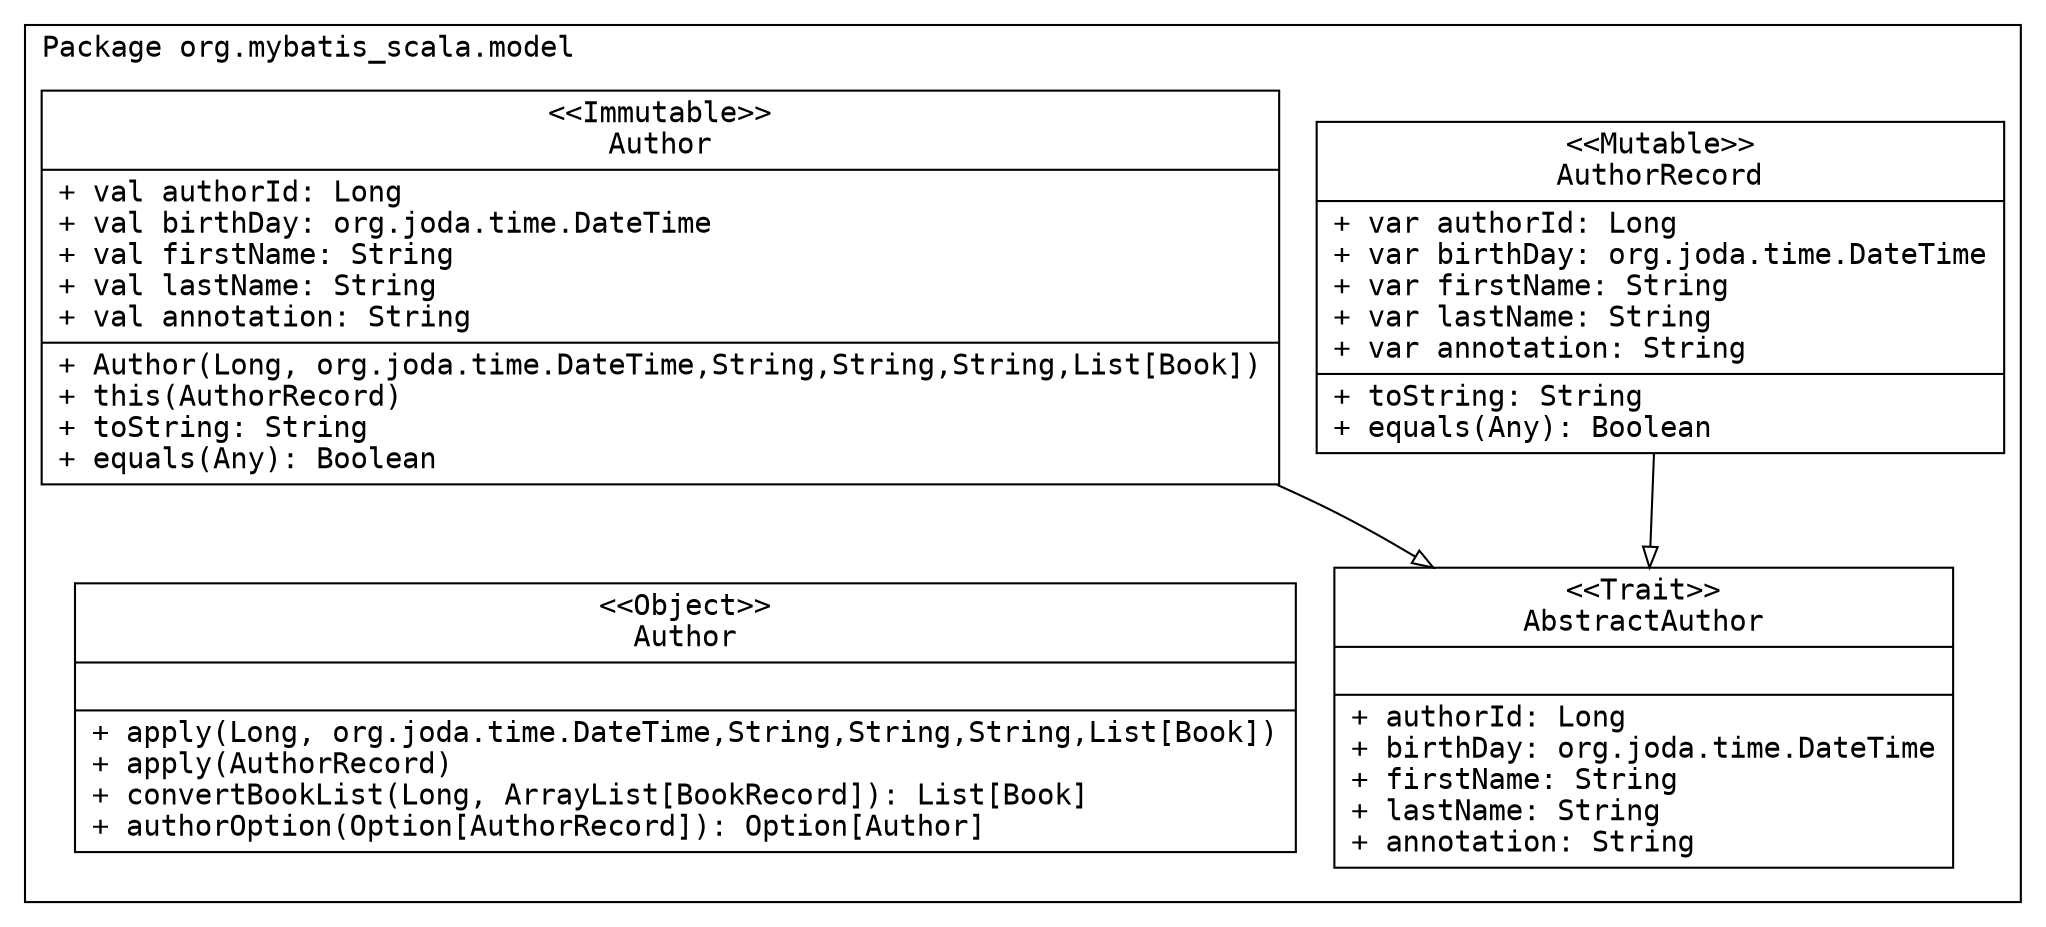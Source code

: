 digraph AuthorUml {

	fontname  = "Courier"	
	
	
	node [ 
		fontname  = "Courier"
		shape = "record"
	]

	edge [
		arrowhead = "empty"
	]
	
	subgraph clusterAuthor {
		label = "Package org.mybatis_scala.model"		
		labeljust = "l"
		
		subgraph cluster1 {
		
			style="invis"
			
			AbstractAuthor [
				label = "{\<\<Trait\>\>\nAbstractAuthor|  |+ authorId: Long\l+ birthDay: org.joda.time.DateTime\l+ firstName: String\l+ lastName: String\l+ annotation: String\l}"
			]	
			
			AuthorObject [
				label = "{\<\<Object\>\>\nAuthor| |+ apply(Long, org.joda.time.DateTime,String,String,String,List[Book])\l+ apply(AuthorRecord)\l+ convertBookList(Long, ArrayList[BookRecord]): List[Book]\l+ authorOption(Option[AuthorRecord]): Option[Author]\l}"
			]		
		
		}
		
		AuthorRecord [
			label = "{\<\<Mutable\>\>\nAuthorRecord|+ var authorId: Long\l+ var birthDay: org.joda.time.DateTime\l+ var firstName: String\l+ var lastName: String\l+ var annotation: String\l |+ toString: String\l+ equals(Any): Boolean\l }"
		]
		
		Author [
			label = "{\<\<Immutable\>\>\nAuthor|+ val authorId: Long\l+ val birthDay: org.joda.time.DateTime\l+ val firstName: String\l+ val lastName: String\l+ val annotation: String\l |+ Author(Long, org.joda.time.DateTime,String,String,String,List[Book])\l+ this(AuthorRecord)\l+ toString: String\l+ equals(Any): Boolean\l}"
		]		

		AuthorRecord -> AbstractAuthor
		Author -> AbstractAuthor
	}	
}